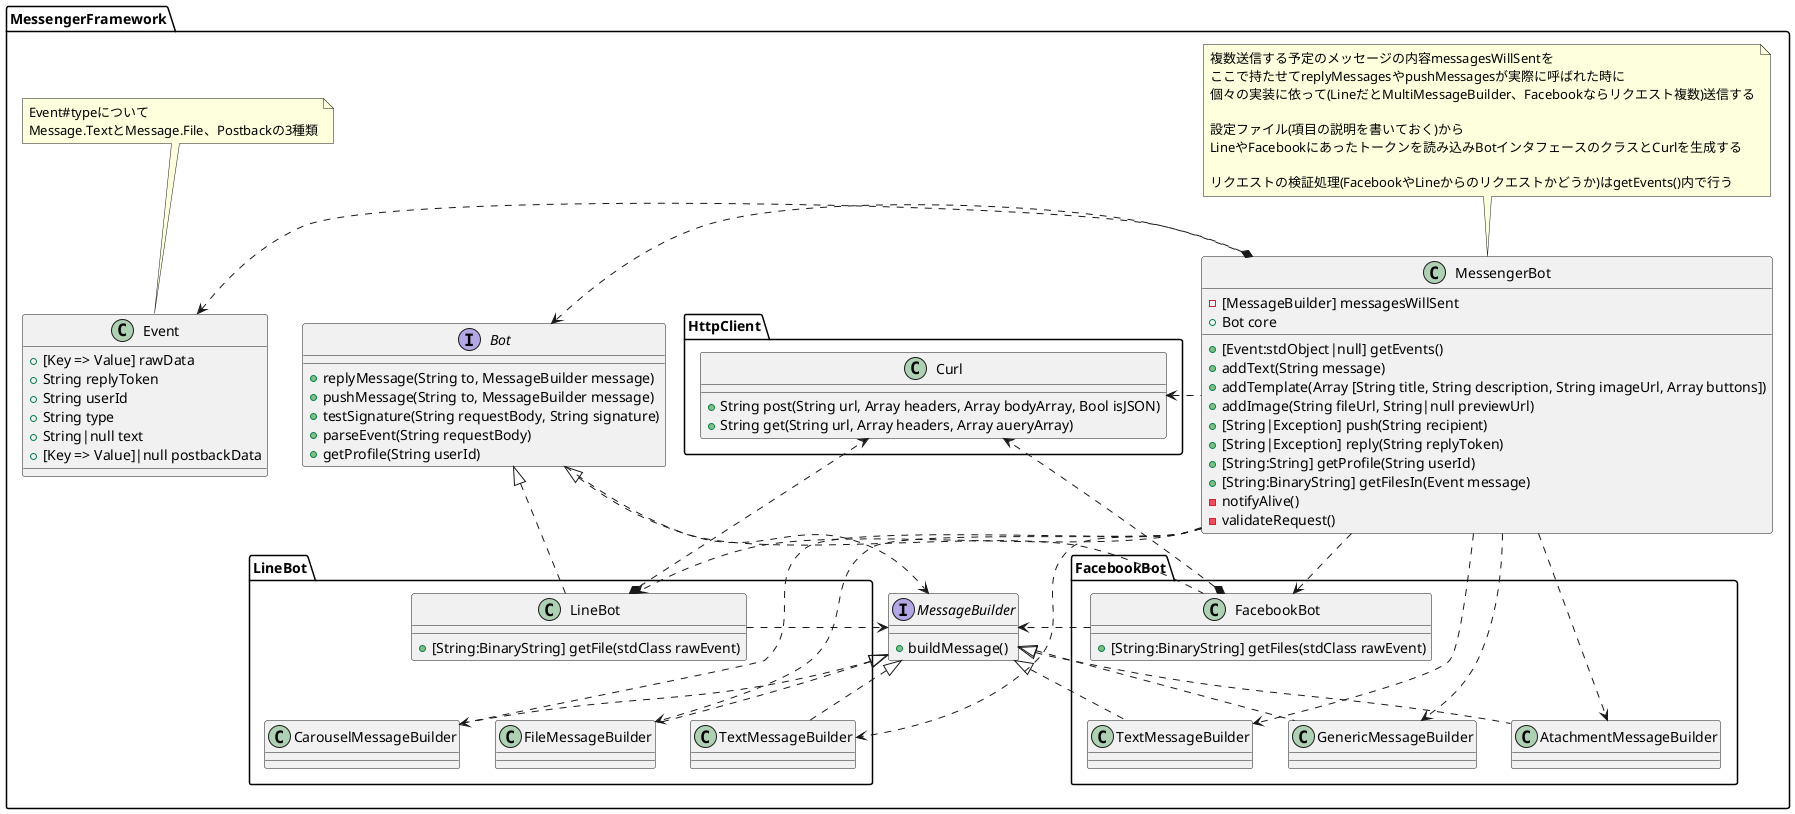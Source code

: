 @startuml

namespace MessengerFramework {

  interface "Bot" as IBot {
    + replyMessage(String to, MessageBuilder message)
    + pushMessage(String to, MessageBuilder message)
    + testSignature(String requestBody, String signature)
    + parseEvent(String requestBody)
    + getProfile(String userId)
  }

  interface "MessageBuilder" as IMessageBuilder {
    + buildMessage()
  }

  class Event {
    + [Key => Value] rawData
    + String replyToken
    + String userId
    + String type
    + String|null text
    + [Key => Value]|null postbackData
  }

  note top of Event
    Event#typeについて
    Message.TextとMessage.File、Postbackの3種類
  end note

  class MessengerBot {
    - [MessageBuilder] messagesWillSent
    + Bot core
    + [Event:stdObject|null] getEvents()
    + addText(String message)
    + addTemplate(Array [String title, String description, String imageUrl, Array buttons])
    + addImage(String fileUrl, String|null previewUrl)
    + [String|Exception] push(String recipient)
    + [String|Exception] reply(String replyToken)
    + [String:String] getProfile(String userId)
    + [String:BinaryString] getFilesIn(Event message)
    - notifyAlive()
    - validateRequest()
  }

  note top of MessengerBot
    複数送信する予定のメッセージの内容messagesWillSentを
    ここで持たせてreplyMessagesやpushMessagesが実際に呼ばれた時に
    個々の実装に依って(LineだとMultiMessageBuilder、Facebookならリクエスト複数)送信する

    設定ファイル(項目の説明を書いておく)から
    LineやFacebookにあったトークンを読み込みBotインタフェースのクラスとCurlを生成する

    リクエストの検証処理(FacebookやLineからのリクエストかどうか)はgetEvents()内で行う
  end note

  namespace FacebookBot {

    class FacebookBot {
      + [String:BinaryString] getFiles(stdClass rawEvent)
    }

    class GenericMessageBuilder
    class AtachmentMessageBuilder
    class TextMessageBuilder

  }

  namespace LineBot {

    class LineBot {
      + [String:BinaryString] getFile(stdClass rawEvent)
    }
    class CarouselMessageBuilder
    class FileMessageBuilder
    class TextMessageBuilder

  }

  namespace HttpClient {

    class Curl {
      + String post(String url, Array headers, Array bodyArray, Bool isJSON)
      + String get(String url, Array headers, Array aueryArray)
    }

  }

}

' MessengerFramework内の関連

MessengerFramework.MessengerBot *.l.> MessengerFramework.IBot
MessengerFramework.MessengerBot .d.> MessengerFramework.FacebookBot.FacebookBot
MessengerFramework.MessengerBot .d.> MessengerFramework.LineBot.LineBot
MessengerFramework.MessengerBot .d.> MessengerFramework.FacebookBot.GenericMessageBuilder
MessengerFramework.MessengerBot .d.> MessengerFramework.FacebookBot.AtachmentMessageBuilder
MessengerFramework.MessengerBot .d.> MessengerFramework.FacebookBot.TextMessageBuilder
MessengerFramework.MessengerBot .d.> MessengerFramework.LineBot.CarouselMessageBuilder
MessengerFramework.MessengerBot .d.> MessengerFramework.LineBot.FileMessageBuilder
MessengerFramework.MessengerBot .d.> MessengerFramework.LineBot.TextMessageBuilder
MessengerFramework.MessengerBot .l.> MessengerFramework.HttpClient.Curl
MessengerFramework.MessengerBot .l.> MessengerFramework.Event

MessengerFramework.IBot .d.> MessengerFramework.IMessageBuilder

MessengerFramework.FacebookBot.FacebookBot .u.|> MessengerFramework.IBot
MessengerFramework.FacebookBot.FacebookBot -[hidden]d- MessengerFramework.FacebookBot.GenericMessageBuilder
MessengerFramework.FacebookBot.FacebookBot -[hidden]d- MessengerFramework.FacebookBot.AtachmentMessageBuilder
MessengerFramework.FacebookBot.FacebookBot -[hidden]d- MessengerFramework.FacebookBot.TextMessageBuilder
MessengerFramework.FacebookBot.FacebookBot ..> MessengerFramework.IMessageBuilder
MessengerFramework.FacebookBot.FacebookBot *..> MessengerFramework.HttpClient.Curl

MessengerFramework.LineBot.LineBot .u.|> MessengerFramework.IBot
MessengerFramework.LineBot.LineBot -[hidden]d- MessengerFramework.LineBot.CarouselMessageBuilder
MessengerFramework.LineBot.LineBot -[hidden]d- MessengerFramework.LineBot.TextMessageBuilder
MessengerFramework.LineBot.LineBot -[hidden]d- MessengerFramework.LineBot.FileMessageBuilder
MessengerFramework.LineBot.LineBot ..> MessengerFramework.IMessageBuilder
MessengerFramework.LineBot.LineBot *..> MessengerFramework.HttpClient.Curl

MessengerFramework.FacebookBot.GenericMessageBuilder .u.|> MessengerFramework.IMessageBuilder
MessengerFramework.FacebookBot.AtachmentMessageBuilder .u.|> MessengerFramework.IMessageBuilder
MessengerFramework.FacebookBot.TextMessageBuilder .u.|> MessengerFramework.IMessageBuilder

MessengerFramework.LineBot.CarouselMessageBuilder .u.|> MessengerFramework.IMessageBuilder
MessengerFramework.LineBot.TextMessageBuilder .u.|> MessengerFramework.IMessageBuilder
MessengerFramework.LineBot.FileMessageBuilder .u.|> MessengerFramework.IMessageBuilder

MessengerFramework.Event -[hidden]d- MessengerFramework.LineBot.LineBot

MessengerFramework.HttpClient.Curl -[hidden]d- MessengerFramework.FacebookBot.FacebookBot

@enduml
